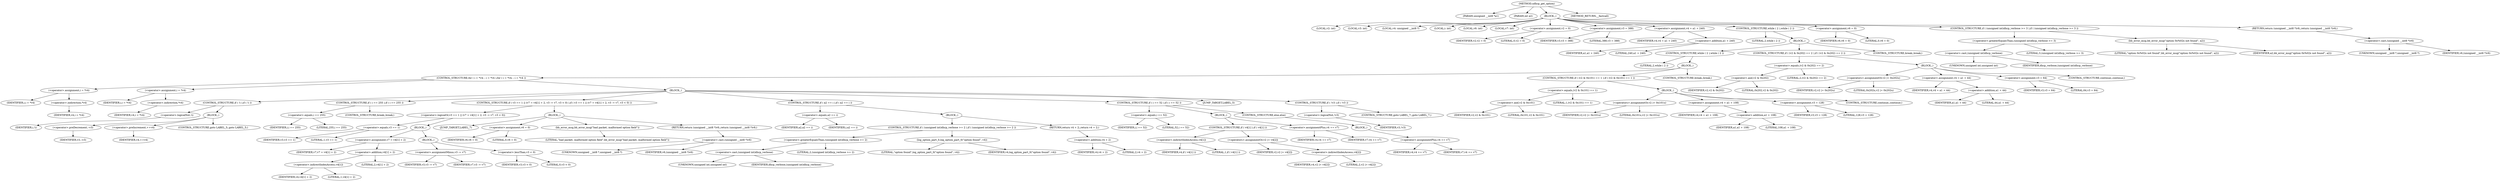digraph udhcp_get_option {  
"1000107" [label = "(METHOD,udhcp_get_option)" ]
"1000108" [label = "(PARAM,unsigned __int8 *a1)" ]
"1000109" [label = "(PARAM,int a2)" ]
"1000110" [label = "(BLOCK,,)" ]
"1000111" [label = "(LOCAL,v2: int)" ]
"1000112" [label = "(LOCAL,v3: int)" ]
"1000113" [label = "(LOCAL,v4: unsigned __int8 *)" ]
"1000114" [label = "(LOCAL,i: int)" ]
"1000115" [label = "(LOCAL,v6: int)" ]
"1000116" [label = "(LOCAL,v7: int)" ]
"1000117" [label = "(<operator>.assignment,v2 = 0)" ]
"1000118" [label = "(IDENTIFIER,v2,v2 = 0)" ]
"1000119" [label = "(LITERAL,0,v2 = 0)" ]
"1000120" [label = "(<operator>.assignment,v3 = 388)" ]
"1000121" [label = "(IDENTIFIER,v3,v3 = 388)" ]
"1000122" [label = "(LITERAL,388,v3 = 388)" ]
"1000123" [label = "(<operator>.assignment,v4 = a1 + 240)" ]
"1000124" [label = "(IDENTIFIER,v4,v4 = a1 + 240)" ]
"1000125" [label = "(<operator>.addition,a1 + 240)" ]
"1000126" [label = "(IDENTIFIER,a1,a1 + 240)" ]
"1000127" [label = "(LITERAL,240,a1 + 240)" ]
"1000128" [label = "(CONTROL_STRUCTURE,while ( 2 ),while ( 2 ))" ]
"1000129" [label = "(LITERAL,2,while ( 2 ))" ]
"1000130" [label = "(BLOCK,,)" ]
"1000131" [label = "(CONTROL_STRUCTURE,while ( 2 ),while ( 2 ))" ]
"1000132" [label = "(LITERAL,2,while ( 2 ))" ]
"1000133" [label = "(BLOCK,,)" ]
"1000134" [label = "(CONTROL_STRUCTURE,for ( i = *v4; ; i = *v4 ),for ( i = *v4; ; i = *v4 ))" ]
"1000135" [label = "(<operator>.assignment,i = *v4)" ]
"1000136" [label = "(IDENTIFIER,i,i = *v4)" ]
"1000137" [label = "(<operator>.indirection,*v4)" ]
"1000138" [label = "(IDENTIFIER,v4,i = *v4)" ]
"1000139" [label = "(<operator>.assignment,i = *v4)" ]
"1000140" [label = "(IDENTIFIER,i,i = *v4)" ]
"1000141" [label = "(<operator>.indirection,*v4)" ]
"1000142" [label = "(IDENTIFIER,v4,i = *v4)" ]
"1000143" [label = "(BLOCK,,)" ]
"1000144" [label = "(CONTROL_STRUCTURE,if ( !i ),if ( !i ))" ]
"1000145" [label = "(<operator>.logicalNot,!i)" ]
"1000146" [label = "(IDENTIFIER,i,!i)" ]
"1000147" [label = "(BLOCK,,)" ]
"1000148" [label = "(<operator>.preDecrement,--v3)" ]
"1000149" [label = "(IDENTIFIER,v3,--v3)" ]
"1000150" [label = "(<operator>.preIncrement,++v4)" ]
"1000151" [label = "(IDENTIFIER,v4,++v4)" ]
"1000152" [label = "(CONTROL_STRUCTURE,goto LABEL_5;,goto LABEL_5;)" ]
"1000153" [label = "(CONTROL_STRUCTURE,if ( i == 255 ),if ( i == 255 ))" ]
"1000154" [label = "(<operator>.equals,i == 255)" ]
"1000155" [label = "(IDENTIFIER,i,i == 255)" ]
"1000156" [label = "(LITERAL,255,i == 255)" ]
"1000157" [label = "(CONTROL_STRUCTURE,break;,break;)" ]
"1000158" [label = "(CONTROL_STRUCTURE,if ( v3 == 1 || (v7 = v4[1] + 2, v3 -= v7, v3 < 0) ),if ( v3 == 1 || (v7 = v4[1] + 2, v3 -= v7, v3 < 0) ))" ]
"1000159" [label = "(<operator>.logicalOr,v3 == 1 || (v7 = v4[1] + 2, v3 -= v7, v3 < 0))" ]
"1000160" [label = "(<operator>.equals,v3 == 1)" ]
"1000161" [label = "(IDENTIFIER,v3,v3 == 1)" ]
"1000162" [label = "(LITERAL,1,v3 == 1)" ]
"1000163" [label = "(BLOCK,,)" ]
"1000164" [label = "(<operator>.assignment,v7 = v4[1] + 2)" ]
"1000165" [label = "(IDENTIFIER,v7,v7 = v4[1] + 2)" ]
"1000166" [label = "(<operator>.addition,v4[1] + 2)" ]
"1000167" [label = "(<operator>.indirectIndexAccess,v4[1])" ]
"1000168" [label = "(IDENTIFIER,v4,v4[1] + 2)" ]
"1000169" [label = "(LITERAL,1,v4[1] + 2)" ]
"1000170" [label = "(LITERAL,2,v4[1] + 2)" ]
"1000171" [label = "(BLOCK,,)" ]
"1000172" [label = "(<operator>.assignmentMinus,v3 -= v7)" ]
"1000173" [label = "(IDENTIFIER,v3,v3 -= v7)" ]
"1000174" [label = "(IDENTIFIER,v7,v3 -= v7)" ]
"1000175" [label = "(<operator>.lessThan,v3 < 0)" ]
"1000176" [label = "(IDENTIFIER,v3,v3 < 0)" ]
"1000177" [label = "(LITERAL,0,v3 < 0)" ]
"1000178" [label = "(BLOCK,,)" ]
"1000179" [label = "(JUMP_TARGET,LABEL_7)" ]
"1000180" [label = "(<operator>.assignment,v6 = 0)" ]
"1000181" [label = "(IDENTIFIER,v6,v6 = 0)" ]
"1000182" [label = "(LITERAL,0,v6 = 0)" ]
"1000183" [label = "(bb_error_msg,bb_error_msg(\"bad packet, malformed option field\"))" ]
"1000184" [label = "(LITERAL,\"bad packet, malformed option field\",bb_error_msg(\"bad packet, malformed option field\"))" ]
"1000185" [label = "(RETURN,return (unsigned __int8 *)v6;,return (unsigned __int8 *)v6;)" ]
"1000186" [label = "(<operator>.cast,(unsigned __int8 *)v6)" ]
"1000187" [label = "(UNKNOWN,unsigned __int8 *,unsigned __int8 *)" ]
"1000188" [label = "(IDENTIFIER,v6,(unsigned __int8 *)v6)" ]
"1000189" [label = "(CONTROL_STRUCTURE,if ( a2 == i ),if ( a2 == i ))" ]
"1000190" [label = "(<operator>.equals,a2 == i)" ]
"1000191" [label = "(IDENTIFIER,a2,a2 == i)" ]
"1000192" [label = "(IDENTIFIER,i,a2 == i)" ]
"1000193" [label = "(BLOCK,,)" ]
"1000194" [label = "(CONTROL_STRUCTURE,if ( (unsigned int)dhcp_verbose >= 2 ),if ( (unsigned int)dhcp_verbose >= 2 ))" ]
"1000195" [label = "(<operator>.greaterEqualsThan,(unsigned int)dhcp_verbose >= 2)" ]
"1000196" [label = "(<operator>.cast,(unsigned int)dhcp_verbose)" ]
"1000197" [label = "(UNKNOWN,unsigned int,unsigned int)" ]
"1000198" [label = "(IDENTIFIER,dhcp_verbose,(unsigned int)dhcp_verbose)" ]
"1000199" [label = "(LITERAL,2,(unsigned int)dhcp_verbose >= 2)" ]
"1000200" [label = "(log_option_part_0,log_option_part_0(\"option found\", v4))" ]
"1000201" [label = "(LITERAL,\"option found\",log_option_part_0(\"option found\", v4))" ]
"1000202" [label = "(IDENTIFIER,v4,log_option_part_0(\"option found\", v4))" ]
"1000203" [label = "(RETURN,return v4 + 2;,return v4 + 2;)" ]
"1000204" [label = "(<operator>.addition,v4 + 2)" ]
"1000205" [label = "(IDENTIFIER,v4,v4 + 2)" ]
"1000206" [label = "(LITERAL,2,v4 + 2)" ]
"1000207" [label = "(CONTROL_STRUCTURE,if ( i == 52 ),if ( i == 52 ))" ]
"1000208" [label = "(<operator>.equals,i == 52)" ]
"1000209" [label = "(IDENTIFIER,i,i == 52)" ]
"1000210" [label = "(LITERAL,52,i == 52)" ]
"1000211" [label = "(BLOCK,,)" ]
"1000212" [label = "(CONTROL_STRUCTURE,if ( v4[1] ),if ( v4[1] ))" ]
"1000213" [label = "(<operator>.indirectIndexAccess,v4[1])" ]
"1000214" [label = "(IDENTIFIER,v4,if ( v4[1] ))" ]
"1000215" [label = "(LITERAL,1,if ( v4[1] ))" ]
"1000216" [label = "(<operators>.assignmentOr,v2 |= v4[2])" ]
"1000217" [label = "(IDENTIFIER,v2,v2 |= v4[2])" ]
"1000218" [label = "(<operator>.indirectIndexAccess,v4[2])" ]
"1000219" [label = "(IDENTIFIER,v4,v2 |= v4[2])" ]
"1000220" [label = "(LITERAL,2,v2 |= v4[2])" ]
"1000221" [label = "(<operator>.assignmentPlus,v4 += v7)" ]
"1000222" [label = "(IDENTIFIER,v4,v4 += v7)" ]
"1000223" [label = "(IDENTIFIER,v7,v4 += v7)" ]
"1000224" [label = "(CONTROL_STRUCTURE,else,else)" ]
"1000225" [label = "(BLOCK,,)" ]
"1000226" [label = "(<operator>.assignmentPlus,v4 += v7)" ]
"1000227" [label = "(IDENTIFIER,v4,v4 += v7)" ]
"1000228" [label = "(IDENTIFIER,v7,v4 += v7)" ]
"1000229" [label = "(JUMP_TARGET,LABEL_5)" ]
"1000230" [label = "(CONTROL_STRUCTURE,if ( !v3 ),if ( !v3 ))" ]
"1000231" [label = "(<operator>.logicalNot,!v3)" ]
"1000232" [label = "(IDENTIFIER,v3,!v3)" ]
"1000233" [label = "(CONTROL_STRUCTURE,goto LABEL_7;,goto LABEL_7;)" ]
"1000234" [label = "(CONTROL_STRUCTURE,if ( (v2 & 0x101) == 1 ),if ( (v2 & 0x101) == 1 ))" ]
"1000235" [label = "(<operator>.equals,(v2 & 0x101) == 1)" ]
"1000236" [label = "(<operator>.and,v2 & 0x101)" ]
"1000237" [label = "(IDENTIFIER,v2,v2 & 0x101)" ]
"1000238" [label = "(LITERAL,0x101,v2 & 0x101)" ]
"1000239" [label = "(LITERAL,1,(v2 & 0x101) == 1)" ]
"1000240" [label = "(BLOCK,,)" ]
"1000241" [label = "(<operators>.assignmentOr,v2 |= 0x101u)" ]
"1000242" [label = "(IDENTIFIER,v2,v2 |= 0x101u)" ]
"1000243" [label = "(LITERAL,0x101u,v2 |= 0x101u)" ]
"1000244" [label = "(<operator>.assignment,v4 = a1 + 108)" ]
"1000245" [label = "(IDENTIFIER,v4,v4 = a1 + 108)" ]
"1000246" [label = "(<operator>.addition,a1 + 108)" ]
"1000247" [label = "(IDENTIFIER,a1,a1 + 108)" ]
"1000248" [label = "(LITERAL,108,a1 + 108)" ]
"1000249" [label = "(<operator>.assignment,v3 = 128)" ]
"1000250" [label = "(IDENTIFIER,v3,v3 = 128)" ]
"1000251" [label = "(LITERAL,128,v3 = 128)" ]
"1000252" [label = "(CONTROL_STRUCTURE,continue;,continue;)" ]
"1000253" [label = "(CONTROL_STRUCTURE,break;,break;)" ]
"1000254" [label = "(CONTROL_STRUCTURE,if ( (v2 & 0x202) == 2 ),if ( (v2 & 0x202) == 2 ))" ]
"1000255" [label = "(<operator>.equals,(v2 & 0x202) == 2)" ]
"1000256" [label = "(<operator>.and,v2 & 0x202)" ]
"1000257" [label = "(IDENTIFIER,v2,v2 & 0x202)" ]
"1000258" [label = "(LITERAL,0x202,v2 & 0x202)" ]
"1000259" [label = "(LITERAL,2,(v2 & 0x202) == 2)" ]
"1000260" [label = "(BLOCK,,)" ]
"1000261" [label = "(<operators>.assignmentOr,v2 |= 0x202u)" ]
"1000262" [label = "(IDENTIFIER,v2,v2 |= 0x202u)" ]
"1000263" [label = "(LITERAL,0x202u,v2 |= 0x202u)" ]
"1000264" [label = "(<operator>.assignment,v4 = a1 + 44)" ]
"1000265" [label = "(IDENTIFIER,v4,v4 = a1 + 44)" ]
"1000266" [label = "(<operator>.addition,a1 + 44)" ]
"1000267" [label = "(IDENTIFIER,a1,a1 + 44)" ]
"1000268" [label = "(LITERAL,44,a1 + 44)" ]
"1000269" [label = "(<operator>.assignment,v3 = 64)" ]
"1000270" [label = "(IDENTIFIER,v3,v3 = 64)" ]
"1000271" [label = "(LITERAL,64,v3 = 64)" ]
"1000272" [label = "(CONTROL_STRUCTURE,continue;,continue;)" ]
"1000273" [label = "(CONTROL_STRUCTURE,break;,break;)" ]
"1000274" [label = "(<operator>.assignment,v6 = 0)" ]
"1000275" [label = "(IDENTIFIER,v6,v6 = 0)" ]
"1000276" [label = "(LITERAL,0,v6 = 0)" ]
"1000277" [label = "(CONTROL_STRUCTURE,if ( (unsigned int)dhcp_verbose >= 3 ),if ( (unsigned int)dhcp_verbose >= 3 ))" ]
"1000278" [label = "(<operator>.greaterEqualsThan,(unsigned int)dhcp_verbose >= 3)" ]
"1000279" [label = "(<operator>.cast,(unsigned int)dhcp_verbose)" ]
"1000280" [label = "(UNKNOWN,unsigned int,unsigned int)" ]
"1000281" [label = "(IDENTIFIER,dhcp_verbose,(unsigned int)dhcp_verbose)" ]
"1000282" [label = "(LITERAL,3,(unsigned int)dhcp_verbose >= 3)" ]
"1000283" [label = "(bb_error_msg,bb_error_msg(\"option 0x%02x not found\", a2))" ]
"1000284" [label = "(LITERAL,\"option 0x%02x not found\",bb_error_msg(\"option 0x%02x not found\", a2))" ]
"1000285" [label = "(IDENTIFIER,a2,bb_error_msg(\"option 0x%02x not found\", a2))" ]
"1000286" [label = "(RETURN,return (unsigned __int8 *)v6;,return (unsigned __int8 *)v6;)" ]
"1000287" [label = "(<operator>.cast,(unsigned __int8 *)v6)" ]
"1000288" [label = "(UNKNOWN,unsigned __int8 *,unsigned __int8 *)" ]
"1000289" [label = "(IDENTIFIER,v6,(unsigned __int8 *)v6)" ]
"1000290" [label = "(METHOD_RETURN,__fastcall)" ]
  "1000107" -> "1000108" 
  "1000107" -> "1000109" 
  "1000107" -> "1000110" 
  "1000107" -> "1000290" 
  "1000110" -> "1000111" 
  "1000110" -> "1000112" 
  "1000110" -> "1000113" 
  "1000110" -> "1000114" 
  "1000110" -> "1000115" 
  "1000110" -> "1000116" 
  "1000110" -> "1000117" 
  "1000110" -> "1000120" 
  "1000110" -> "1000123" 
  "1000110" -> "1000128" 
  "1000110" -> "1000274" 
  "1000110" -> "1000277" 
  "1000110" -> "1000286" 
  "1000117" -> "1000118" 
  "1000117" -> "1000119" 
  "1000120" -> "1000121" 
  "1000120" -> "1000122" 
  "1000123" -> "1000124" 
  "1000123" -> "1000125" 
  "1000125" -> "1000126" 
  "1000125" -> "1000127" 
  "1000128" -> "1000129" 
  "1000128" -> "1000130" 
  "1000130" -> "1000131" 
  "1000130" -> "1000254" 
  "1000130" -> "1000273" 
  "1000131" -> "1000132" 
  "1000131" -> "1000133" 
  "1000133" -> "1000134" 
  "1000133" -> "1000234" 
  "1000133" -> "1000253" 
  "1000134" -> "1000135" 
  "1000134" -> "1000139" 
  "1000134" -> "1000143" 
  "1000135" -> "1000136" 
  "1000135" -> "1000137" 
  "1000137" -> "1000138" 
  "1000139" -> "1000140" 
  "1000139" -> "1000141" 
  "1000141" -> "1000142" 
  "1000143" -> "1000144" 
  "1000143" -> "1000153" 
  "1000143" -> "1000158" 
  "1000143" -> "1000189" 
  "1000143" -> "1000207" 
  "1000143" -> "1000229" 
  "1000143" -> "1000230" 
  "1000144" -> "1000145" 
  "1000144" -> "1000147" 
  "1000145" -> "1000146" 
  "1000147" -> "1000148" 
  "1000147" -> "1000150" 
  "1000147" -> "1000152" 
  "1000148" -> "1000149" 
  "1000150" -> "1000151" 
  "1000153" -> "1000154" 
  "1000153" -> "1000157" 
  "1000154" -> "1000155" 
  "1000154" -> "1000156" 
  "1000158" -> "1000159" 
  "1000158" -> "1000178" 
  "1000159" -> "1000160" 
  "1000159" -> "1000163" 
  "1000160" -> "1000161" 
  "1000160" -> "1000162" 
  "1000163" -> "1000164" 
  "1000163" -> "1000171" 
  "1000164" -> "1000165" 
  "1000164" -> "1000166" 
  "1000166" -> "1000167" 
  "1000166" -> "1000170" 
  "1000167" -> "1000168" 
  "1000167" -> "1000169" 
  "1000171" -> "1000172" 
  "1000171" -> "1000175" 
  "1000172" -> "1000173" 
  "1000172" -> "1000174" 
  "1000175" -> "1000176" 
  "1000175" -> "1000177" 
  "1000178" -> "1000179" 
  "1000178" -> "1000180" 
  "1000178" -> "1000183" 
  "1000178" -> "1000185" 
  "1000180" -> "1000181" 
  "1000180" -> "1000182" 
  "1000183" -> "1000184" 
  "1000185" -> "1000186" 
  "1000186" -> "1000187" 
  "1000186" -> "1000188" 
  "1000189" -> "1000190" 
  "1000189" -> "1000193" 
  "1000190" -> "1000191" 
  "1000190" -> "1000192" 
  "1000193" -> "1000194" 
  "1000193" -> "1000203" 
  "1000194" -> "1000195" 
  "1000194" -> "1000200" 
  "1000195" -> "1000196" 
  "1000195" -> "1000199" 
  "1000196" -> "1000197" 
  "1000196" -> "1000198" 
  "1000200" -> "1000201" 
  "1000200" -> "1000202" 
  "1000203" -> "1000204" 
  "1000204" -> "1000205" 
  "1000204" -> "1000206" 
  "1000207" -> "1000208" 
  "1000207" -> "1000211" 
  "1000207" -> "1000224" 
  "1000208" -> "1000209" 
  "1000208" -> "1000210" 
  "1000211" -> "1000212" 
  "1000211" -> "1000221" 
  "1000212" -> "1000213" 
  "1000212" -> "1000216" 
  "1000213" -> "1000214" 
  "1000213" -> "1000215" 
  "1000216" -> "1000217" 
  "1000216" -> "1000218" 
  "1000218" -> "1000219" 
  "1000218" -> "1000220" 
  "1000221" -> "1000222" 
  "1000221" -> "1000223" 
  "1000224" -> "1000225" 
  "1000225" -> "1000226" 
  "1000226" -> "1000227" 
  "1000226" -> "1000228" 
  "1000230" -> "1000231" 
  "1000230" -> "1000233" 
  "1000231" -> "1000232" 
  "1000234" -> "1000235" 
  "1000234" -> "1000240" 
  "1000235" -> "1000236" 
  "1000235" -> "1000239" 
  "1000236" -> "1000237" 
  "1000236" -> "1000238" 
  "1000240" -> "1000241" 
  "1000240" -> "1000244" 
  "1000240" -> "1000249" 
  "1000240" -> "1000252" 
  "1000241" -> "1000242" 
  "1000241" -> "1000243" 
  "1000244" -> "1000245" 
  "1000244" -> "1000246" 
  "1000246" -> "1000247" 
  "1000246" -> "1000248" 
  "1000249" -> "1000250" 
  "1000249" -> "1000251" 
  "1000254" -> "1000255" 
  "1000254" -> "1000260" 
  "1000255" -> "1000256" 
  "1000255" -> "1000259" 
  "1000256" -> "1000257" 
  "1000256" -> "1000258" 
  "1000260" -> "1000261" 
  "1000260" -> "1000264" 
  "1000260" -> "1000269" 
  "1000260" -> "1000272" 
  "1000261" -> "1000262" 
  "1000261" -> "1000263" 
  "1000264" -> "1000265" 
  "1000264" -> "1000266" 
  "1000266" -> "1000267" 
  "1000266" -> "1000268" 
  "1000269" -> "1000270" 
  "1000269" -> "1000271" 
  "1000274" -> "1000275" 
  "1000274" -> "1000276" 
  "1000277" -> "1000278" 
  "1000277" -> "1000283" 
  "1000278" -> "1000279" 
  "1000278" -> "1000282" 
  "1000279" -> "1000280" 
  "1000279" -> "1000281" 
  "1000283" -> "1000284" 
  "1000283" -> "1000285" 
  "1000286" -> "1000287" 
  "1000287" -> "1000288" 
  "1000287" -> "1000289" 
}
